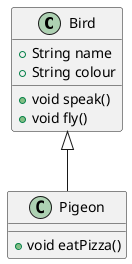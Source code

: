 @startuml
'https://plantuml.com/class-diagram

Bird <|-- Pigeon

class Bird {
+String name
+String colour
+void speak()
+void fly()
}

class Pigeon{
+void eatPizza()
}



@enduml
